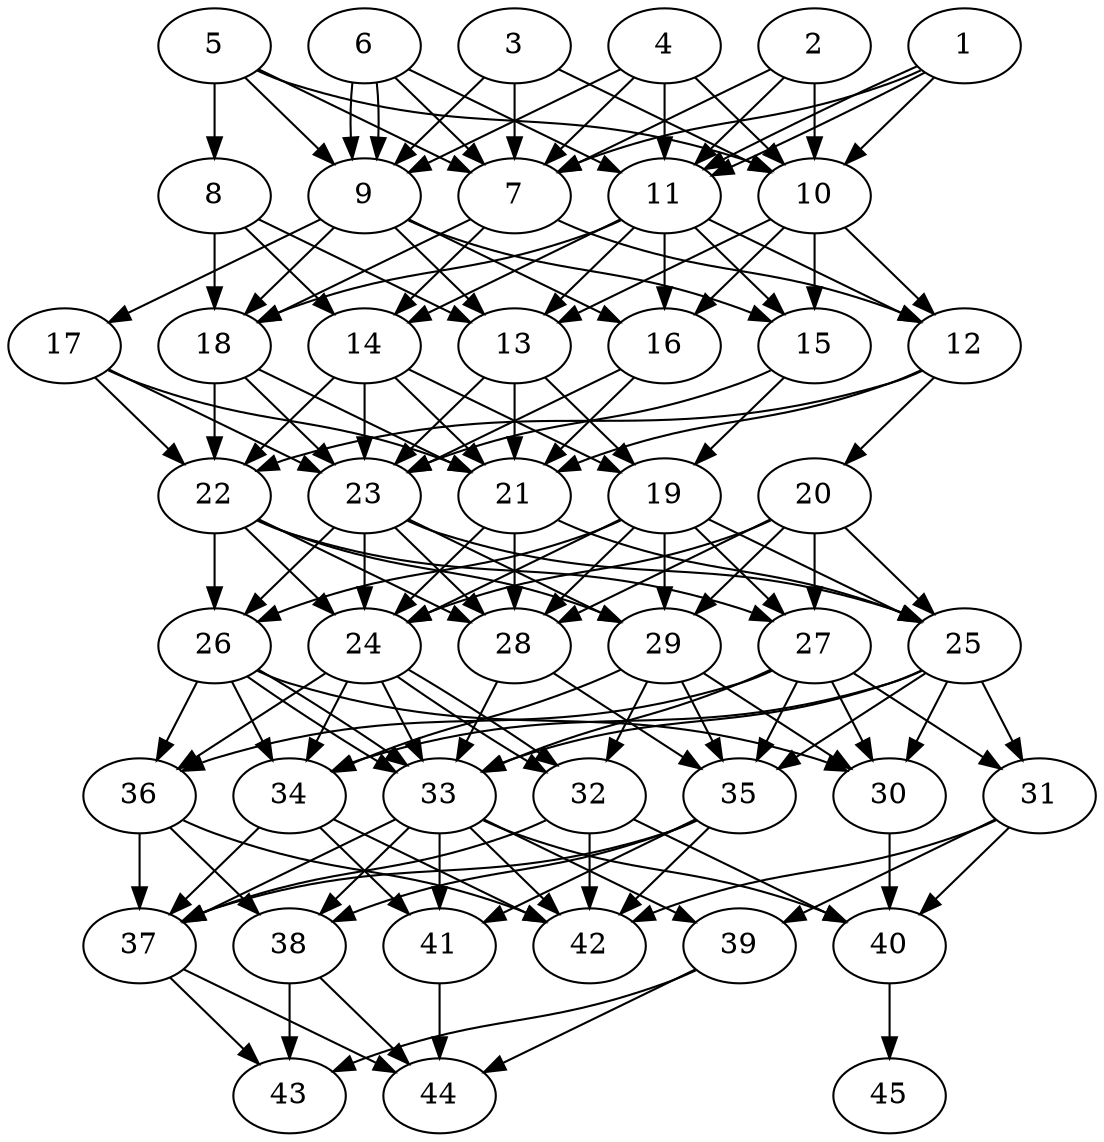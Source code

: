 // DAG automatically generated by daggen at Thu Oct  3 14:07:23 2019
// ./daggen --dot -n 45 --ccr 0.5 --fat 0.5 --regular 0.7 --density 0.9 --mindata 5242880 --maxdata 52428800 
digraph G {
  1 [size="75900928", alpha="0.09", expect_size="37950464"] 
  1 -> 7 [size ="37950464"]
  1 -> 10 [size ="37950464"]
  1 -> 11 [size ="37950464"]
  1 -> 11 [size ="37950464"]
  2 [size="47042560", alpha="0.00", expect_size="23521280"] 
  2 -> 7 [size ="23521280"]
  2 -> 10 [size ="23521280"]
  2 -> 11 [size ="23521280"]
  3 [size="20224000", alpha="0.18", expect_size="10112000"] 
  3 -> 7 [size ="10112000"]
  3 -> 9 [size ="10112000"]
  3 -> 10 [size ="10112000"]
  4 [size="45547520", alpha="0.07", expect_size="22773760"] 
  4 -> 7 [size ="22773760"]
  4 -> 9 [size ="22773760"]
  4 -> 10 [size ="22773760"]
  4 -> 11 [size ="22773760"]
  5 [size="95178752", alpha="0.15", expect_size="47589376"] 
  5 -> 7 [size ="47589376"]
  5 -> 8 [size ="47589376"]
  5 -> 9 [size ="47589376"]
  5 -> 10 [size ="47589376"]
  6 [size="15011840", alpha="0.02", expect_size="7505920"] 
  6 -> 7 [size ="7505920"]
  6 -> 9 [size ="7505920"]
  6 -> 9 [size ="7505920"]
  6 -> 11 [size ="7505920"]
  7 [size="52031488", alpha="0.03", expect_size="26015744"] 
  7 -> 12 [size ="26015744"]
  7 -> 14 [size ="26015744"]
  7 -> 18 [size ="26015744"]
  8 [size="22730752", alpha="0.17", expect_size="11365376"] 
  8 -> 13 [size ="11365376"]
  8 -> 14 [size ="11365376"]
  8 -> 18 [size ="11365376"]
  9 [size="54222848", alpha="0.07", expect_size="27111424"] 
  9 -> 13 [size ="27111424"]
  9 -> 15 [size ="27111424"]
  9 -> 16 [size ="27111424"]
  9 -> 17 [size ="27111424"]
  9 -> 18 [size ="27111424"]
  10 [size="24537088", alpha="0.02", expect_size="12268544"] 
  10 -> 12 [size ="12268544"]
  10 -> 13 [size ="12268544"]
  10 -> 15 [size ="12268544"]
  10 -> 16 [size ="12268544"]
  11 [size="13778944", alpha="0.17", expect_size="6889472"] 
  11 -> 12 [size ="6889472"]
  11 -> 13 [size ="6889472"]
  11 -> 14 [size ="6889472"]
  11 -> 15 [size ="6889472"]
  11 -> 16 [size ="6889472"]
  11 -> 18 [size ="6889472"]
  12 [size="54104064", alpha="0.18", expect_size="27052032"] 
  12 -> 20 [size ="27052032"]
  12 -> 21 [size ="27052032"]
  12 -> 22 [size ="27052032"]
  13 [size="55783424", alpha="0.07", expect_size="27891712"] 
  13 -> 19 [size ="27891712"]
  13 -> 21 [size ="27891712"]
  13 -> 23 [size ="27891712"]
  14 [size="44836864", alpha="0.15", expect_size="22418432"] 
  14 -> 19 [size ="22418432"]
  14 -> 21 [size ="22418432"]
  14 -> 22 [size ="22418432"]
  14 -> 23 [size ="22418432"]
  15 [size="78497792", alpha="0.17", expect_size="39248896"] 
  15 -> 19 [size ="39248896"]
  15 -> 23 [size ="39248896"]
  16 [size="55519232", alpha="0.04", expect_size="27759616"] 
  16 -> 21 [size ="27759616"]
  16 -> 23 [size ="27759616"]
  17 [size="64194560", alpha="0.18", expect_size="32097280"] 
  17 -> 21 [size ="32097280"]
  17 -> 22 [size ="32097280"]
  17 -> 23 [size ="32097280"]
  18 [size="77387776", alpha="0.09", expect_size="38693888"] 
  18 -> 21 [size ="38693888"]
  18 -> 22 [size ="38693888"]
  18 -> 23 [size ="38693888"]
  19 [size="64428032", alpha="0.20", expect_size="32214016"] 
  19 -> 24 [size ="32214016"]
  19 -> 25 [size ="32214016"]
  19 -> 26 [size ="32214016"]
  19 -> 27 [size ="32214016"]
  19 -> 28 [size ="32214016"]
  19 -> 29 [size ="32214016"]
  20 [size="96970752", alpha="0.10", expect_size="48485376"] 
  20 -> 24 [size ="48485376"]
  20 -> 25 [size ="48485376"]
  20 -> 27 [size ="48485376"]
  20 -> 28 [size ="48485376"]
  20 -> 29 [size ="48485376"]
  21 [size="12122112", alpha="0.14", expect_size="6061056"] 
  21 -> 24 [size ="6061056"]
  21 -> 25 [size ="6061056"]
  21 -> 28 [size ="6061056"]
  22 [size="94242816", alpha="0.05", expect_size="47121408"] 
  22 -> 24 [size ="47121408"]
  22 -> 26 [size ="47121408"]
  22 -> 27 [size ="47121408"]
  22 -> 28 [size ="47121408"]
  22 -> 29 [size ="47121408"]
  23 [size="83558400", alpha="0.19", expect_size="41779200"] 
  23 -> 24 [size ="41779200"]
  23 -> 25 [size ="41779200"]
  23 -> 26 [size ="41779200"]
  23 -> 28 [size ="41779200"]
  23 -> 29 [size ="41779200"]
  24 [size="20619264", alpha="0.20", expect_size="10309632"] 
  24 -> 32 [size ="10309632"]
  24 -> 32 [size ="10309632"]
  24 -> 33 [size ="10309632"]
  24 -> 34 [size ="10309632"]
  24 -> 36 [size ="10309632"]
  25 [size="93179904", alpha="0.19", expect_size="46589952"] 
  25 -> 30 [size ="46589952"]
  25 -> 31 [size ="46589952"]
  25 -> 33 [size ="46589952"]
  25 -> 34 [size ="46589952"]
  25 -> 35 [size ="46589952"]
  26 [size="78217216", alpha="0.19", expect_size="39108608"] 
  26 -> 30 [size ="39108608"]
  26 -> 33 [size ="39108608"]
  26 -> 33 [size ="39108608"]
  26 -> 34 [size ="39108608"]
  26 -> 36 [size ="39108608"]
  27 [size="97636352", alpha="0.07", expect_size="48818176"] 
  27 -> 30 [size ="48818176"]
  27 -> 31 [size ="48818176"]
  27 -> 33 [size ="48818176"]
  27 -> 35 [size ="48818176"]
  27 -> 36 [size ="48818176"]
  28 [size="88682496", alpha="0.19", expect_size="44341248"] 
  28 -> 33 [size ="44341248"]
  28 -> 35 [size ="44341248"]
  29 [size="38479872", alpha="0.19", expect_size="19239936"] 
  29 -> 30 [size ="19239936"]
  29 -> 32 [size ="19239936"]
  29 -> 34 [size ="19239936"]
  29 -> 35 [size ="19239936"]
  30 [size="37883904", alpha="0.03", expect_size="18941952"] 
  30 -> 40 [size ="18941952"]
  31 [size="84023296", alpha="0.07", expect_size="42011648"] 
  31 -> 39 [size ="42011648"]
  31 -> 40 [size ="42011648"]
  31 -> 42 [size ="42011648"]
  32 [size="53571584", alpha="0.01", expect_size="26785792"] 
  32 -> 37 [size ="26785792"]
  32 -> 40 [size ="26785792"]
  32 -> 42 [size ="26785792"]
  33 [size="77457408", alpha="0.04", expect_size="38728704"] 
  33 -> 37 [size ="38728704"]
  33 -> 38 [size ="38728704"]
  33 -> 39 [size ="38728704"]
  33 -> 40 [size ="38728704"]
  33 -> 41 [size ="38728704"]
  33 -> 42 [size ="38728704"]
  34 [size="71051264", alpha="0.14", expect_size="35525632"] 
  34 -> 37 [size ="35525632"]
  34 -> 41 [size ="35525632"]
  34 -> 42 [size ="35525632"]
  35 [size="69412864", alpha="0.19", expect_size="34706432"] 
  35 -> 37 [size ="34706432"]
  35 -> 38 [size ="34706432"]
  35 -> 41 [size ="34706432"]
  35 -> 42 [size ="34706432"]
  36 [size="62867456", alpha="0.13", expect_size="31433728"] 
  36 -> 37 [size ="31433728"]
  36 -> 38 [size ="31433728"]
  36 -> 42 [size ="31433728"]
  37 [size="55941120", alpha="0.19", expect_size="27970560"] 
  37 -> 43 [size ="27970560"]
  37 -> 44 [size ="27970560"]
  38 [size="90181632", alpha="0.19", expect_size="45090816"] 
  38 -> 43 [size ="45090816"]
  38 -> 44 [size ="45090816"]
  39 [size="83460096", alpha="0.10", expect_size="41730048"] 
  39 -> 43 [size ="41730048"]
  39 -> 44 [size ="41730048"]
  40 [size="79517696", alpha="0.20", expect_size="39758848"] 
  40 -> 45 [size ="39758848"]
  41 [size="92407808", alpha="0.10", expect_size="46203904"] 
  41 -> 44 [size ="46203904"]
  42 [size="31053824", alpha="0.18", expect_size="15526912"] 
  43 [size="33441792", alpha="0.01", expect_size="16720896"] 
  44 [size="50503680", alpha="0.06", expect_size="25251840"] 
  45 [size="22218752", alpha="0.09", expect_size="11109376"] 
}
